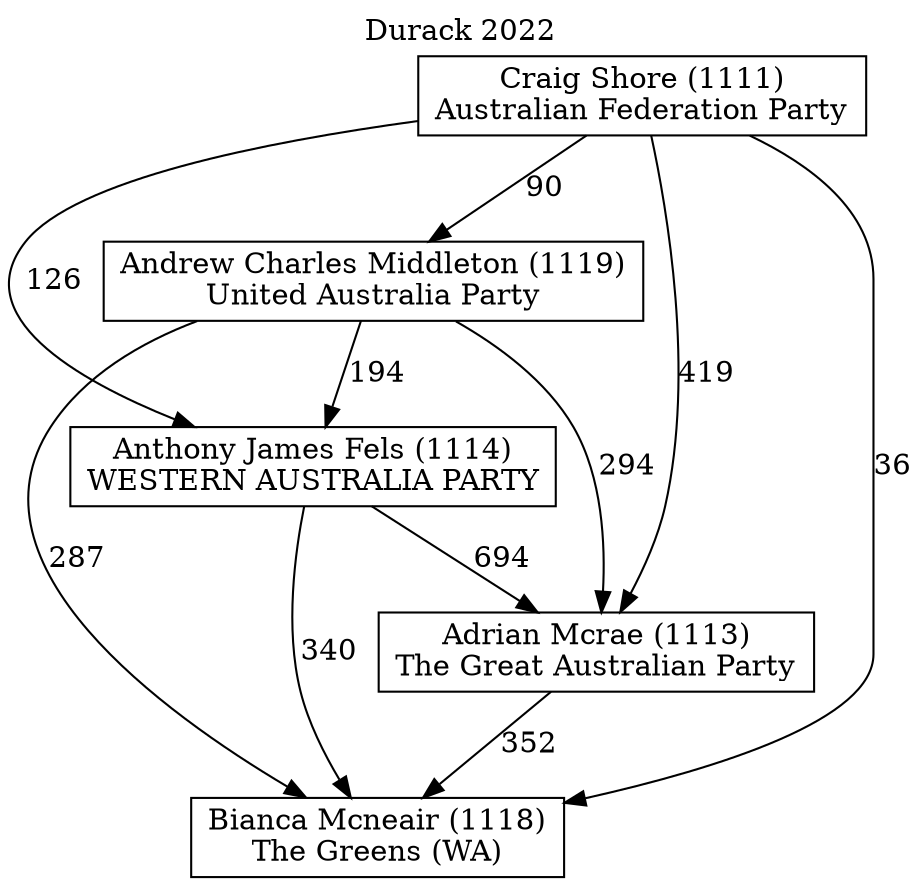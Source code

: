 // House preference flow
digraph "Bianca Mcneair (1118)_Durack_2022" {
	graph [label="Durack 2022" labelloc=t mclimit=10]
	node [shape=box]
	"Adrian Mcrae (1113)" [label="Adrian Mcrae (1113)
The Great Australian Party"]
	"Andrew Charles Middleton (1119)" [label="Andrew Charles Middleton (1119)
United Australia Party"]
	"Anthony James Fels (1114)" [label="Anthony James Fels (1114)
WESTERN AUSTRALIA PARTY"]
	"Bianca Mcneair (1118)" [label="Bianca Mcneair (1118)
The Greens (WA)"]
	"Craig Shore (1111)" [label="Craig Shore (1111)
Australian Federation Party"]
	"Adrian Mcrae (1113)" -> "Bianca Mcneair (1118)" [label=352]
	"Andrew Charles Middleton (1119)" -> "Adrian Mcrae (1113)" [label=294]
	"Andrew Charles Middleton (1119)" -> "Anthony James Fels (1114)" [label=194]
	"Andrew Charles Middleton (1119)" -> "Bianca Mcneair (1118)" [label=287]
	"Anthony James Fels (1114)" -> "Adrian Mcrae (1113)" [label=694]
	"Anthony James Fels (1114)" -> "Bianca Mcneair (1118)" [label=340]
	"Craig Shore (1111)" -> "Adrian Mcrae (1113)" [label=419]
	"Craig Shore (1111)" -> "Andrew Charles Middleton (1119)" [label=90]
	"Craig Shore (1111)" -> "Anthony James Fels (1114)" [label=126]
	"Craig Shore (1111)" -> "Bianca Mcneair (1118)" [label=36]
}

